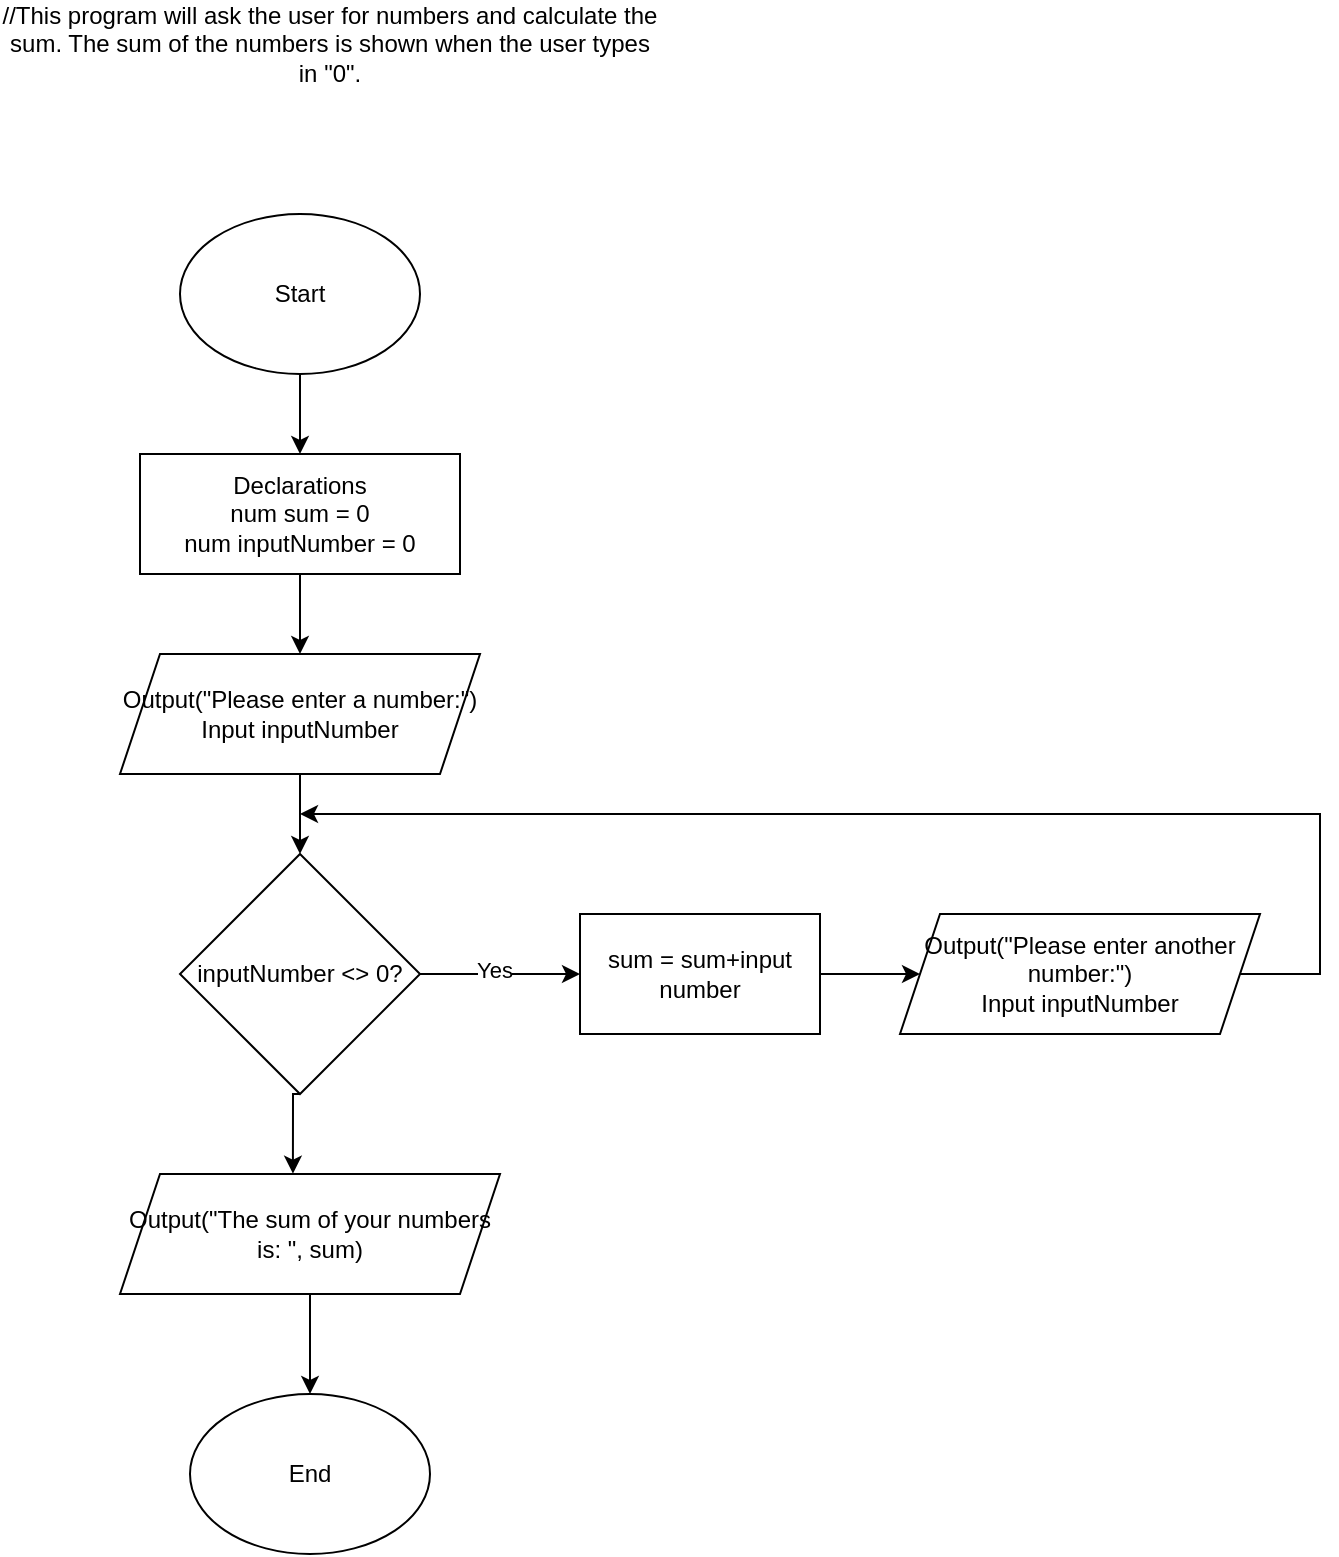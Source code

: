 <mxfile version="28.1.2">
  <diagram name="Page-1" id="CacFpFTbY8CCw8kIk4El">
    <mxGraphModel dx="1200" dy="776" grid="1" gridSize="10" guides="1" tooltips="1" connect="1" arrows="1" fold="1" page="1" pageScale="1" pageWidth="850" pageHeight="1100" math="0" shadow="0">
      <root>
        <mxCell id="0" />
        <mxCell id="1" parent="0" />
        <mxCell id="MKVBZSeBgF7Z0eujOTCT-1" value="//This program will ask the user for numbers and calculate the sum. The sum of the numbers is shown when the user types in &quot;0&quot;." style="text;html=1;align=center;verticalAlign=middle;whiteSpace=wrap;rounded=0;" vertex="1" parent="1">
          <mxGeometry x="30" y="20" width="330" height="30" as="geometry" />
        </mxCell>
        <mxCell id="MKVBZSeBgF7Z0eujOTCT-4" style="edgeStyle=orthogonalEdgeStyle;rounded=0;orthogonalLoop=1;jettySize=auto;html=1;exitX=0.5;exitY=1;exitDx=0;exitDy=0;entryX=0.5;entryY=0;entryDx=0;entryDy=0;" edge="1" parent="1" source="MKVBZSeBgF7Z0eujOTCT-2" target="MKVBZSeBgF7Z0eujOTCT-3">
          <mxGeometry relative="1" as="geometry" />
        </mxCell>
        <mxCell id="MKVBZSeBgF7Z0eujOTCT-2" value="Start" style="ellipse;whiteSpace=wrap;html=1;" vertex="1" parent="1">
          <mxGeometry x="120" y="120" width="120" height="80" as="geometry" />
        </mxCell>
        <mxCell id="MKVBZSeBgF7Z0eujOTCT-6" style="edgeStyle=orthogonalEdgeStyle;rounded=0;orthogonalLoop=1;jettySize=auto;html=1;exitX=0.5;exitY=1;exitDx=0;exitDy=0;entryX=0.5;entryY=0;entryDx=0;entryDy=0;" edge="1" parent="1" source="MKVBZSeBgF7Z0eujOTCT-3" target="MKVBZSeBgF7Z0eujOTCT-5">
          <mxGeometry relative="1" as="geometry" />
        </mxCell>
        <mxCell id="MKVBZSeBgF7Z0eujOTCT-3" value="Declarations&lt;div&gt;num sum = 0&lt;/div&gt;&lt;div&gt;num inputNumber = 0&lt;/div&gt;" style="rounded=0;whiteSpace=wrap;html=1;" vertex="1" parent="1">
          <mxGeometry x="100" y="240" width="160" height="60" as="geometry" />
        </mxCell>
        <mxCell id="MKVBZSeBgF7Z0eujOTCT-8" style="edgeStyle=orthogonalEdgeStyle;rounded=0;orthogonalLoop=1;jettySize=auto;html=1;exitX=0.5;exitY=1;exitDx=0;exitDy=0;entryX=0.5;entryY=0;entryDx=0;entryDy=0;" edge="1" parent="1" source="MKVBZSeBgF7Z0eujOTCT-5" target="MKVBZSeBgF7Z0eujOTCT-7">
          <mxGeometry relative="1" as="geometry" />
        </mxCell>
        <mxCell id="MKVBZSeBgF7Z0eujOTCT-5" value="Output(&quot;Please enter a number:&quot;)&lt;div&gt;Input inputNumber&lt;/div&gt;" style="shape=parallelogram;perimeter=parallelogramPerimeter;whiteSpace=wrap;html=1;fixedSize=1;" vertex="1" parent="1">
          <mxGeometry x="90" y="340" width="180" height="60" as="geometry" />
        </mxCell>
        <mxCell id="MKVBZSeBgF7Z0eujOTCT-10" style="edgeStyle=orthogonalEdgeStyle;rounded=0;orthogonalLoop=1;jettySize=auto;html=1;exitX=1;exitY=0.5;exitDx=0;exitDy=0;entryX=0;entryY=0.5;entryDx=0;entryDy=0;" edge="1" parent="1" source="MKVBZSeBgF7Z0eujOTCT-7" target="MKVBZSeBgF7Z0eujOTCT-9">
          <mxGeometry relative="1" as="geometry" />
        </mxCell>
        <mxCell id="MKVBZSeBgF7Z0eujOTCT-14" value="Yes" style="edgeLabel;html=1;align=center;verticalAlign=middle;resizable=0;points=[];" vertex="1" connectable="0" parent="MKVBZSeBgF7Z0eujOTCT-10">
          <mxGeometry x="-0.075" y="2" relative="1" as="geometry">
            <mxPoint as="offset" />
          </mxGeometry>
        </mxCell>
        <mxCell id="MKVBZSeBgF7Z0eujOTCT-7" value="inputNumber &amp;lt;&amp;gt; 0?" style="rhombus;whiteSpace=wrap;html=1;" vertex="1" parent="1">
          <mxGeometry x="120" y="440" width="120" height="120" as="geometry" />
        </mxCell>
        <mxCell id="MKVBZSeBgF7Z0eujOTCT-13" style="edgeStyle=orthogonalEdgeStyle;rounded=0;orthogonalLoop=1;jettySize=auto;html=1;exitX=1;exitY=0.5;exitDx=0;exitDy=0;" edge="1" parent="1" source="MKVBZSeBgF7Z0eujOTCT-9" target="MKVBZSeBgF7Z0eujOTCT-12">
          <mxGeometry relative="1" as="geometry" />
        </mxCell>
        <mxCell id="MKVBZSeBgF7Z0eujOTCT-9" value="sum = sum+input number" style="rounded=0;whiteSpace=wrap;html=1;" vertex="1" parent="1">
          <mxGeometry x="320" y="470" width="120" height="60" as="geometry" />
        </mxCell>
        <mxCell id="MKVBZSeBgF7Z0eujOTCT-15" style="edgeStyle=orthogonalEdgeStyle;rounded=0;orthogonalLoop=1;jettySize=auto;html=1;exitX=1;exitY=0.5;exitDx=0;exitDy=0;" edge="1" parent="1" source="MKVBZSeBgF7Z0eujOTCT-12">
          <mxGeometry relative="1" as="geometry">
            <mxPoint x="180" y="420" as="targetPoint" />
            <Array as="points">
              <mxPoint x="690" y="500" />
              <mxPoint x="690" y="420" />
            </Array>
          </mxGeometry>
        </mxCell>
        <mxCell id="MKVBZSeBgF7Z0eujOTCT-12" value="Output(&quot;Please enter another number:&quot;)&lt;div&gt;Input inputNumber&lt;/div&gt;" style="shape=parallelogram;perimeter=parallelogramPerimeter;whiteSpace=wrap;html=1;fixedSize=1;" vertex="1" parent="1">
          <mxGeometry x="480" y="470" width="180" height="60" as="geometry" />
        </mxCell>
        <mxCell id="MKVBZSeBgF7Z0eujOTCT-19" style="edgeStyle=orthogonalEdgeStyle;rounded=0;orthogonalLoop=1;jettySize=auto;html=1;exitX=0.5;exitY=1;exitDx=0;exitDy=0;entryX=0.5;entryY=0;entryDx=0;entryDy=0;" edge="1" parent="1" source="MKVBZSeBgF7Z0eujOTCT-16" target="MKVBZSeBgF7Z0eujOTCT-18">
          <mxGeometry relative="1" as="geometry" />
        </mxCell>
        <mxCell id="MKVBZSeBgF7Z0eujOTCT-16" value="Output(&quot;The sum of your numbers is: &quot;, sum)" style="shape=parallelogram;perimeter=parallelogramPerimeter;whiteSpace=wrap;html=1;fixedSize=1;" vertex="1" parent="1">
          <mxGeometry x="90" y="600" width="190" height="60" as="geometry" />
        </mxCell>
        <mxCell id="MKVBZSeBgF7Z0eujOTCT-17" style="edgeStyle=orthogonalEdgeStyle;rounded=0;orthogonalLoop=1;jettySize=auto;html=1;exitX=0.5;exitY=1;exitDx=0;exitDy=0;entryX=0.455;entryY=-0.003;entryDx=0;entryDy=0;entryPerimeter=0;" edge="1" parent="1" source="MKVBZSeBgF7Z0eujOTCT-7" target="MKVBZSeBgF7Z0eujOTCT-16">
          <mxGeometry relative="1" as="geometry" />
        </mxCell>
        <mxCell id="MKVBZSeBgF7Z0eujOTCT-18" value="End" style="ellipse;whiteSpace=wrap;html=1;" vertex="1" parent="1">
          <mxGeometry x="125" y="710" width="120" height="80" as="geometry" />
        </mxCell>
      </root>
    </mxGraphModel>
  </diagram>
</mxfile>
